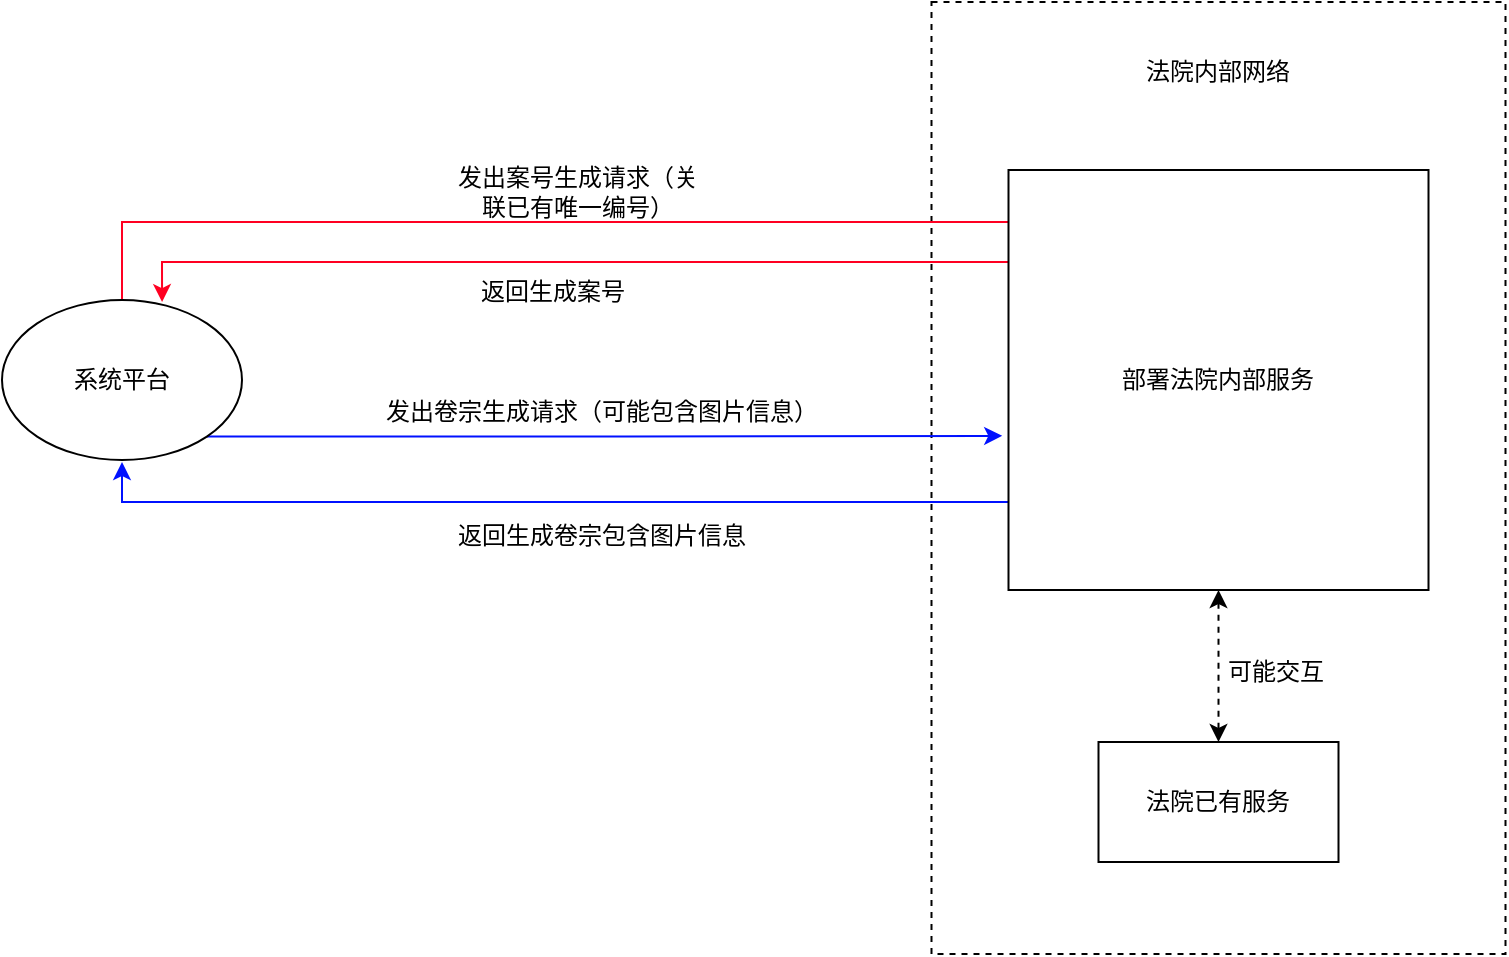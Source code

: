 <mxfile version="20.2.7" type="github"><diagram id="lMD15t_5QiZRtDNXJE11" name="第 1 页"><mxGraphModel dx="1422" dy="746" grid="1" gridSize="10" guides="1" tooltips="1" connect="1" arrows="1" fold="1" page="1" pageScale="1" pageWidth="827" pageHeight="1169" math="0" shadow="0"><root><mxCell id="0"/><mxCell id="1" parent="0"/><mxCell id="_-OckT2s7Z5dQWVpk76S-19" value="" style="rounded=0;whiteSpace=wrap;html=1;dashed=1;" vertex="1" parent="1"><mxGeometry x="464.75" width="287" height="476" as="geometry"/></mxCell><mxCell id="_-OckT2s7Z5dQWVpk76S-20" style="edgeStyle=orthogonalEdgeStyle;rounded=0;orthogonalLoop=1;jettySize=auto;html=1;exitX=0.5;exitY=1;exitDx=0;exitDy=0;entryX=0.5;entryY=0;entryDx=0;entryDy=0;startArrow=classic;startFill=1;dashed=1;" edge="1" parent="1" source="_-OckT2s7Z5dQWVpk76S-33" target="_-OckT2s7Z5dQWVpk76S-21"><mxGeometry relative="1" as="geometry"/></mxCell><mxCell id="_-OckT2s7Z5dQWVpk76S-21" value="法院已有服务" style="rounded=0;whiteSpace=wrap;html=1;" vertex="1" parent="1"><mxGeometry x="548.25" y="370" width="120" height="60" as="geometry"/></mxCell><mxCell id="_-OckT2s7Z5dQWVpk76S-22" value="法院内部网络" style="text;html=1;strokeColor=none;fillColor=none;align=center;verticalAlign=middle;whiteSpace=wrap;rounded=0;" vertex="1" parent="1"><mxGeometry x="555.25" y="20" width="106" height="30" as="geometry"/></mxCell><mxCell id="_-OckT2s7Z5dQWVpk76S-23" style="edgeStyle=orthogonalEdgeStyle;rounded=0;orthogonalLoop=1;jettySize=auto;html=1;exitX=0.5;exitY=0;exitDx=0;exitDy=0;entryX=0.008;entryY=0.15;entryDx=0;entryDy=0;entryPerimeter=0;startArrow=none;startFill=0;strokeColor=#FF0022;" edge="1" parent="1" source="_-OckT2s7Z5dQWVpk76S-25" target="_-OckT2s7Z5dQWVpk76S-33"><mxGeometry relative="1" as="geometry"><Array as="points"><mxPoint x="60" y="110"/><mxPoint x="522" y="110"/></Array></mxGeometry></mxCell><mxCell id="_-OckT2s7Z5dQWVpk76S-24" style="edgeStyle=orthogonalEdgeStyle;rounded=0;orthogonalLoop=1;jettySize=auto;html=1;exitX=1;exitY=1;exitDx=0;exitDy=0;entryX=-0.015;entryY=0.633;entryDx=0;entryDy=0;entryPerimeter=0;startArrow=none;startFill=0;strokeColor=#0011FF;" edge="1" parent="1" source="_-OckT2s7Z5dQWVpk76S-25" target="_-OckT2s7Z5dQWVpk76S-33"><mxGeometry relative="1" as="geometry"/></mxCell><mxCell id="_-OckT2s7Z5dQWVpk76S-25" value="系统平台" style="ellipse;whiteSpace=wrap;html=1;" vertex="1" parent="1"><mxGeometry y="149" width="120" height="80" as="geometry"/></mxCell><mxCell id="_-OckT2s7Z5dQWVpk76S-26" value="发出案号生成请求（关联已有唯一编号）" style="text;html=1;strokeColor=none;fillColor=none;align=center;verticalAlign=middle;whiteSpace=wrap;rounded=0;" vertex="1" parent="1"><mxGeometry x="222.5" y="80" width="130" height="30" as="geometry"/></mxCell><mxCell id="_-OckT2s7Z5dQWVpk76S-27" value="返回生成案号" style="text;html=1;strokeColor=none;fillColor=none;align=center;verticalAlign=middle;whiteSpace=wrap;rounded=0;" vertex="1" parent="1"><mxGeometry x="222.5" y="130" width="105" height="30" as="geometry"/></mxCell><mxCell id="_-OckT2s7Z5dQWVpk76S-28" value="发出卷宗生成请求（可能包含图片信息）" style="text;html=1;strokeColor=none;fillColor=none;align=center;verticalAlign=middle;whiteSpace=wrap;rounded=0;" vertex="1" parent="1"><mxGeometry x="190" y="190" width="220" height="30" as="geometry"/></mxCell><mxCell id="_-OckT2s7Z5dQWVpk76S-29" value="返回生成卷宗包含图片信息" style="text;html=1;strokeColor=none;fillColor=none;align=center;verticalAlign=middle;whiteSpace=wrap;rounded=0;" vertex="1" parent="1"><mxGeometry x="190" y="252" width="220" height="30" as="geometry"/></mxCell><mxCell id="_-OckT2s7Z5dQWVpk76S-30" value="可能交互" style="text;html=1;strokeColor=none;fillColor=none;align=center;verticalAlign=middle;whiteSpace=wrap;rounded=0;" vertex="1" parent="1"><mxGeometry x="587" y="320" width="100" height="30" as="geometry"/></mxCell><mxCell id="_-OckT2s7Z5dQWVpk76S-31" style="edgeStyle=orthogonalEdgeStyle;rounded=0;orthogonalLoop=1;jettySize=auto;html=1;entryX=0.667;entryY=0.013;entryDx=0;entryDy=0;entryPerimeter=0;startArrow=none;startFill=0;strokeColor=#FF0022;" edge="1" parent="1" source="_-OckT2s7Z5dQWVpk76S-33" target="_-OckT2s7Z5dQWVpk76S-25"><mxGeometry relative="1" as="geometry"><Array as="points"><mxPoint x="80" y="130"/></Array></mxGeometry></mxCell><mxCell id="_-OckT2s7Z5dQWVpk76S-32" style="edgeStyle=orthogonalEdgeStyle;rounded=0;orthogonalLoop=1;jettySize=auto;html=1;startArrow=none;startFill=0;strokeColor=#0011FF;" edge="1" parent="1" source="_-OckT2s7Z5dQWVpk76S-33"><mxGeometry relative="1" as="geometry"><mxPoint x="60" y="230" as="targetPoint"/><mxPoint x="470" y="242" as="sourcePoint"/><Array as="points"><mxPoint x="60" y="250"/></Array></mxGeometry></mxCell><mxCell id="_-OckT2s7Z5dQWVpk76S-33" value="部署法院内部服务" style="whiteSpace=wrap;html=1;aspect=fixed;" vertex="1" parent="1"><mxGeometry x="503.25" y="84" width="210" height="210" as="geometry"/></mxCell></root></mxGraphModel></diagram></mxfile>

